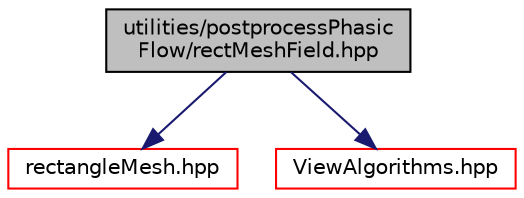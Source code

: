 digraph "utilities/postprocessPhasicFlow/rectMeshField.hpp"
{
 // LATEX_PDF_SIZE
  edge [fontname="Helvetica",fontsize="10",labelfontname="Helvetica",labelfontsize="10"];
  node [fontname="Helvetica",fontsize="10",shape=record];
  Node1 [label="utilities/postprocessPhasic\lFlow/rectMeshField.hpp",height=0.2,width=0.4,color="black", fillcolor="grey75", style="filled", fontcolor="black",tooltip=" "];
  Node1 -> Node2 [color="midnightblue",fontsize="10",style="solid",fontname="Helvetica"];
  Node2 [label="rectangleMesh.hpp",height=0.2,width=0.4,color="red", fillcolor="white", style="filled",URL="$rectangleMesh_8hpp.html",tooltip=" "];
  Node1 -> Node67 [color="midnightblue",fontsize="10",style="solid",fontname="Helvetica"];
  Node67 [label="ViewAlgorithms.hpp",height=0.2,width=0.4,color="red", fillcolor="white", style="filled",URL="$ViewAlgorithms_8hpp.html",tooltip=" "];
}
